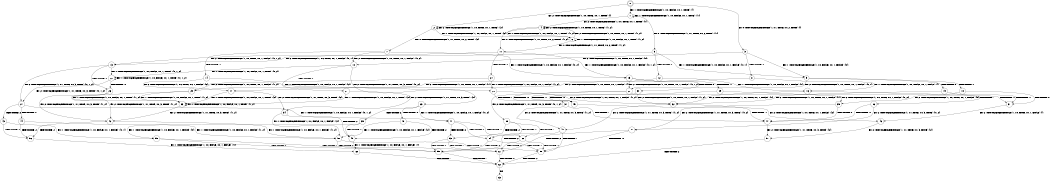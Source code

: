 digraph BCG {
size = "7, 10.5";
center = TRUE;
node [shape = circle];
0 [peripheries = 2];
0 -> 1 [label = "EX !1 !ATOMIC_EXCH_BRANCH (1, +0, FALSE, +0, 1, TRUE) !{}"];
0 -> 2 [label = "EX !2 !ATOMIC_EXCH_BRANCH (1, +0, TRUE, +0, 1, TRUE) !{}"];
0 -> 3 [label = "EX !0 !ATOMIC_EXCH_BRANCH (1, +1, TRUE, +0, 2, TRUE) !{}"];
1 -> 4 [label = "EX !2 !ATOMIC_EXCH_BRANCH (1, +0, TRUE, +0, 1, TRUE) !{1}"];
1 -> 5 [label = "EX !0 !ATOMIC_EXCH_BRANCH (1, +1, TRUE, +0, 2, TRUE) !{1}"];
1 -> 1 [label = "EX !1 !ATOMIC_EXCH_BRANCH (1, +0, FALSE, +0, 1, TRUE) !{1}"];
2 -> 6 [label = "EX !1 !ATOMIC_EXCH_BRANCH (1, +0, FALSE, +0, 1, TRUE) !{2}"];
2 -> 7 [label = "EX !0 !ATOMIC_EXCH_BRANCH (1, +1, TRUE, +0, 2, TRUE) !{2}"];
2 -> 2 [label = "EX !2 !ATOMIC_EXCH_BRANCH (1, +0, TRUE, +0, 1, TRUE) !{2}"];
3 -> 8 [label = "TERMINATE !0"];
3 -> 9 [label = "EX !1 !ATOMIC_EXCH_BRANCH (1, +0, FALSE, +0, 1, FALSE) !{0}"];
3 -> 10 [label = "EX !2 !ATOMIC_EXCH_BRANCH (1, +0, TRUE, +0, 1, FALSE) !{0}"];
4 -> 11 [label = "EX !0 !ATOMIC_EXCH_BRANCH (1, +1, TRUE, +0, 2, TRUE) !{1, 2}"];
4 -> 4 [label = "EX !2 !ATOMIC_EXCH_BRANCH (1, +0, TRUE, +0, 1, TRUE) !{1, 2}"];
4 -> 6 [label = "EX !1 !ATOMIC_EXCH_BRANCH (1, +0, FALSE, +0, 1, TRUE) !{1, 2}"];
5 -> 12 [label = "TERMINATE !0"];
5 -> 13 [label = "EX !2 !ATOMIC_EXCH_BRANCH (1, +0, TRUE, +0, 1, FALSE) !{0, 1}"];
5 -> 9 [label = "EX !1 !ATOMIC_EXCH_BRANCH (1, +0, FALSE, +0, 1, FALSE) !{0, 1}"];
6 -> 11 [label = "EX !0 !ATOMIC_EXCH_BRANCH (1, +1, TRUE, +0, 2, TRUE) !{1, 2}"];
6 -> 4 [label = "EX !2 !ATOMIC_EXCH_BRANCH (1, +0, TRUE, +0, 1, TRUE) !{1, 2}"];
6 -> 6 [label = "EX !1 !ATOMIC_EXCH_BRANCH (1, +0, FALSE, +0, 1, TRUE) !{1, 2}"];
7 -> 14 [label = "TERMINATE !0"];
7 -> 15 [label = "EX !1 !ATOMIC_EXCH_BRANCH (1, +0, FALSE, +0, 1, FALSE) !{0, 2}"];
7 -> 10 [label = "EX !2 !ATOMIC_EXCH_BRANCH (1, +0, TRUE, +0, 1, FALSE) !{0, 2}"];
8 -> 16 [label = "EX !1 !ATOMIC_EXCH_BRANCH (1, +0, FALSE, +0, 1, FALSE) !{}"];
8 -> 17 [label = "EX !2 !ATOMIC_EXCH_BRANCH (1, +0, TRUE, +0, 1, FALSE) !{}"];
9 -> 18 [label = "TERMINATE !1"];
9 -> 19 [label = "TERMINATE !0"];
9 -> 20 [label = "EX !2 !ATOMIC_EXCH_BRANCH (1, +0, TRUE, +0, 1, FALSE) !{0, 1}"];
10 -> 21 [label = "TERMINATE !0"];
10 -> 22 [label = "EX !1 !ATOMIC_EXCH_BRANCH (1, +0, FALSE, +0, 1, TRUE) !{0, 2}"];
10 -> 23 [label = "EX !2 !ATOMIC_EXCH_BRANCH (1, +1, TRUE, +0, 3, TRUE) !{0, 2}"];
11 -> 24 [label = "TERMINATE !0"];
11 -> 13 [label = "EX !2 !ATOMIC_EXCH_BRANCH (1, +0, TRUE, +0, 1, FALSE) !{0, 1, 2}"];
11 -> 15 [label = "EX !1 !ATOMIC_EXCH_BRANCH (1, +0, FALSE, +0, 1, FALSE) !{0, 1, 2}"];
12 -> 16 [label = "EX !1 !ATOMIC_EXCH_BRANCH (1, +0, FALSE, +0, 1, FALSE) !{1}"];
12 -> 25 [label = "EX !2 !ATOMIC_EXCH_BRANCH (1, +0, TRUE, +0, 1, FALSE) !{1}"];
13 -> 26 [label = "TERMINATE !0"];
13 -> 27 [label = "EX !2 !ATOMIC_EXCH_BRANCH (1, +1, TRUE, +0, 3, TRUE) !{0, 1, 2}"];
13 -> 22 [label = "EX !1 !ATOMIC_EXCH_BRANCH (1, +0, FALSE, +0, 1, TRUE) !{0, 1, 2}"];
14 -> 17 [label = "EX !2 !ATOMIC_EXCH_BRANCH (1, +0, TRUE, +0, 1, FALSE) !{2}"];
14 -> 28 [label = "EX !1 !ATOMIC_EXCH_BRANCH (1, +0, FALSE, +0, 1, FALSE) !{2}"];
15 -> 29 [label = "TERMINATE !1"];
15 -> 30 [label = "TERMINATE !0"];
15 -> 20 [label = "EX !2 !ATOMIC_EXCH_BRANCH (1, +0, TRUE, +0, 1, FALSE) !{0, 1, 2}"];
16 -> 31 [label = "TERMINATE !1"];
16 -> 32 [label = "EX !2 !ATOMIC_EXCH_BRANCH (1, +0, TRUE, +0, 1, FALSE) !{1}"];
17 -> 33 [label = "EX !1 !ATOMIC_EXCH_BRANCH (1, +0, FALSE, +0, 1, TRUE) !{2}"];
17 -> 34 [label = "EX !2 !ATOMIC_EXCH_BRANCH (1, +1, TRUE, +0, 3, TRUE) !{2}"];
18 -> 31 [label = "TERMINATE !0"];
18 -> 35 [label = "EX !2 !ATOMIC_EXCH_BRANCH (1, +0, TRUE, +0, 1, FALSE) !{0}"];
19 -> 31 [label = "TERMINATE !1"];
19 -> 32 [label = "EX !2 !ATOMIC_EXCH_BRANCH (1, +0, TRUE, +0, 1, FALSE) !{1}"];
20 -> 36 [label = "TERMINATE !1"];
20 -> 37 [label = "TERMINATE !0"];
20 -> 38 [label = "EX !2 !ATOMIC_EXCH_BRANCH (1, +1, TRUE, +0, 3, TRUE) !{0, 1, 2}"];
21 -> 34 [label = "EX !2 !ATOMIC_EXCH_BRANCH (1, +1, TRUE, +0, 3, TRUE) !{2}"];
21 -> 33 [label = "EX !1 !ATOMIC_EXCH_BRANCH (1, +0, FALSE, +0, 1, TRUE) !{2}"];
22 -> 26 [label = "TERMINATE !0"];
22 -> 27 [label = "EX !2 !ATOMIC_EXCH_BRANCH (1, +1, TRUE, +0, 3, TRUE) !{0, 1, 2}"];
22 -> 22 [label = "EX !1 !ATOMIC_EXCH_BRANCH (1, +0, FALSE, +0, 1, TRUE) !{0, 1, 2}"];
23 -> 39 [label = "TERMINATE !2"];
23 -> 40 [label = "TERMINATE !0"];
23 -> 41 [label = "EX !1 !ATOMIC_EXCH_BRANCH (1, +0, FALSE, +0, 1, FALSE) !{0, 2}"];
24 -> 25 [label = "EX !2 !ATOMIC_EXCH_BRANCH (1, +0, TRUE, +0, 1, FALSE) !{1, 2}"];
24 -> 28 [label = "EX !1 !ATOMIC_EXCH_BRANCH (1, +0, FALSE, +0, 1, FALSE) !{1, 2}"];
25 -> 42 [label = "EX !2 !ATOMIC_EXCH_BRANCH (1, +1, TRUE, +0, 3, TRUE) !{1, 2}"];
25 -> 33 [label = "EX !1 !ATOMIC_EXCH_BRANCH (1, +0, FALSE, +0, 1, TRUE) !{1, 2}"];
26 -> 42 [label = "EX !2 !ATOMIC_EXCH_BRANCH (1, +1, TRUE, +0, 3, TRUE) !{1, 2}"];
26 -> 33 [label = "EX !1 !ATOMIC_EXCH_BRANCH (1, +0, FALSE, +0, 1, TRUE) !{1, 2}"];
27 -> 43 [label = "TERMINATE !2"];
27 -> 44 [label = "TERMINATE !0"];
27 -> 41 [label = "EX !1 !ATOMIC_EXCH_BRANCH (1, +0, FALSE, +0, 1, FALSE) !{0, 1, 2}"];
28 -> 45 [label = "TERMINATE !1"];
28 -> 32 [label = "EX !2 !ATOMIC_EXCH_BRANCH (1, +0, TRUE, +0, 1, FALSE) !{1, 2}"];
29 -> 35 [label = "EX !2 !ATOMIC_EXCH_BRANCH (1, +0, TRUE, +0, 1, FALSE) !{0, 2}"];
29 -> 45 [label = "TERMINATE !0"];
30 -> 32 [label = "EX !2 !ATOMIC_EXCH_BRANCH (1, +0, TRUE, +0, 1, FALSE) !{1, 2}"];
30 -> 45 [label = "TERMINATE !1"];
31 -> 46 [label = "EX !2 !ATOMIC_EXCH_BRANCH (1, +0, TRUE, +0, 1, FALSE) !{}"];
32 -> 47 [label = "TERMINATE !1"];
32 -> 48 [label = "EX !2 !ATOMIC_EXCH_BRANCH (1, +1, TRUE, +0, 3, TRUE) !{1, 2}"];
33 -> 42 [label = "EX !2 !ATOMIC_EXCH_BRANCH (1, +1, TRUE, +0, 3, TRUE) !{1, 2}"];
33 -> 33 [label = "EX !1 !ATOMIC_EXCH_BRANCH (1, +0, FALSE, +0, 1, TRUE) !{1, 2}"];
34 -> 49 [label = "TERMINATE !2"];
34 -> 50 [label = "EX !1 !ATOMIC_EXCH_BRANCH (1, +0, FALSE, +0, 1, FALSE) !{2}"];
35 -> 47 [label = "TERMINATE !0"];
35 -> 51 [label = "EX !2 !ATOMIC_EXCH_BRANCH (1, +1, TRUE, +0, 3, TRUE) !{0, 2}"];
36 -> 51 [label = "EX !2 !ATOMIC_EXCH_BRANCH (1, +1, TRUE, +0, 3, TRUE) !{0, 2}"];
36 -> 47 [label = "TERMINATE !0"];
37 -> 48 [label = "EX !2 !ATOMIC_EXCH_BRANCH (1, +1, TRUE, +0, 3, TRUE) !{1, 2}"];
37 -> 47 [label = "TERMINATE !1"];
38 -> 52 [label = "TERMINATE !1"];
38 -> 53 [label = "TERMINATE !2"];
38 -> 54 [label = "TERMINATE !0"];
39 -> 49 [label = "TERMINATE !0"];
39 -> 55 [label = "EX !1 !ATOMIC_EXCH_BRANCH (1, +0, FALSE, +0, 1, FALSE) !{0}"];
40 -> 49 [label = "TERMINATE !2"];
40 -> 50 [label = "EX !1 !ATOMIC_EXCH_BRANCH (1, +0, FALSE, +0, 1, FALSE) !{2}"];
41 -> 52 [label = "TERMINATE !1"];
41 -> 53 [label = "TERMINATE !2"];
41 -> 54 [label = "TERMINATE !0"];
42 -> 56 [label = "TERMINATE !2"];
42 -> 50 [label = "EX !1 !ATOMIC_EXCH_BRANCH (1, +0, FALSE, +0, 1, FALSE) !{1, 2}"];
43 -> 55 [label = "EX !1 !ATOMIC_EXCH_BRANCH (1, +0, FALSE, +0, 1, FALSE) !{0, 1}"];
43 -> 56 [label = "TERMINATE !0"];
44 -> 50 [label = "EX !1 !ATOMIC_EXCH_BRANCH (1, +0, FALSE, +0, 1, FALSE) !{1, 2}"];
44 -> 56 [label = "TERMINATE !2"];
45 -> 46 [label = "EX !2 !ATOMIC_EXCH_BRANCH (1, +0, TRUE, +0, 1, FALSE) !{2}"];
46 -> 57 [label = "EX !2 !ATOMIC_EXCH_BRANCH (1, +1, TRUE, +0, 3, TRUE) !{2}"];
47 -> 57 [label = "EX !2 !ATOMIC_EXCH_BRANCH (1, +1, TRUE, +0, 3, TRUE) !{2}"];
48 -> 58 [label = "TERMINATE !1"];
48 -> 59 [label = "TERMINATE !2"];
49 -> 60 [label = "EX !1 !ATOMIC_EXCH_BRANCH (1, +0, FALSE, +0, 1, FALSE) !{}"];
50 -> 58 [label = "TERMINATE !1"];
50 -> 59 [label = "TERMINATE !2"];
51 -> 61 [label = "TERMINATE !2"];
51 -> 58 [label = "TERMINATE !0"];
52 -> 61 [label = "TERMINATE !2"];
52 -> 58 [label = "TERMINATE !0"];
53 -> 61 [label = "TERMINATE !1"];
53 -> 59 [label = "TERMINATE !0"];
54 -> 58 [label = "TERMINATE !1"];
54 -> 59 [label = "TERMINATE !2"];
55 -> 61 [label = "TERMINATE !1"];
55 -> 59 [label = "TERMINATE !0"];
56 -> 60 [label = "EX !1 !ATOMIC_EXCH_BRANCH (1, +0, FALSE, +0, 1, FALSE) !{1}"];
57 -> 62 [label = "TERMINATE !2"];
58 -> 62 [label = "TERMINATE !2"];
59 -> 62 [label = "TERMINATE !1"];
60 -> 62 [label = "TERMINATE !1"];
61 -> 62 [label = "TERMINATE !0"];
62 -> 63 [label = "exit"];
}
